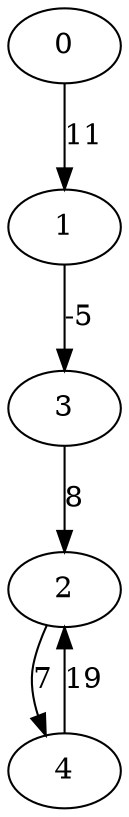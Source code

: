 digraph G {
	0 -> 1 [label="11"];
	1 -> 3 [label="-5"];
	2 -> 4 [label="7"];
	3 -> 2 [label="8"];
	4 -> 2 [label="19"];
}
